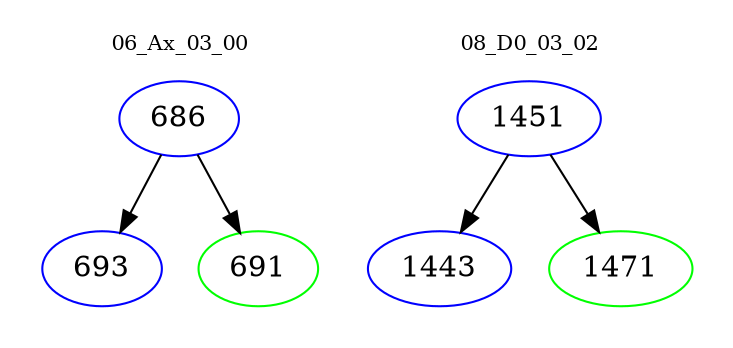 digraph{
subgraph cluster_0 {
color = white
label = "06_Ax_03_00";
fontsize=10;
T0_686 [label="686", color="blue"]
T0_686 -> T0_693 [color="black"]
T0_693 [label="693", color="blue"]
T0_686 -> T0_691 [color="black"]
T0_691 [label="691", color="green"]
}
subgraph cluster_1 {
color = white
label = "08_D0_03_02";
fontsize=10;
T1_1451 [label="1451", color="blue"]
T1_1451 -> T1_1443 [color="black"]
T1_1443 [label="1443", color="blue"]
T1_1451 -> T1_1471 [color="black"]
T1_1471 [label="1471", color="green"]
}
}
